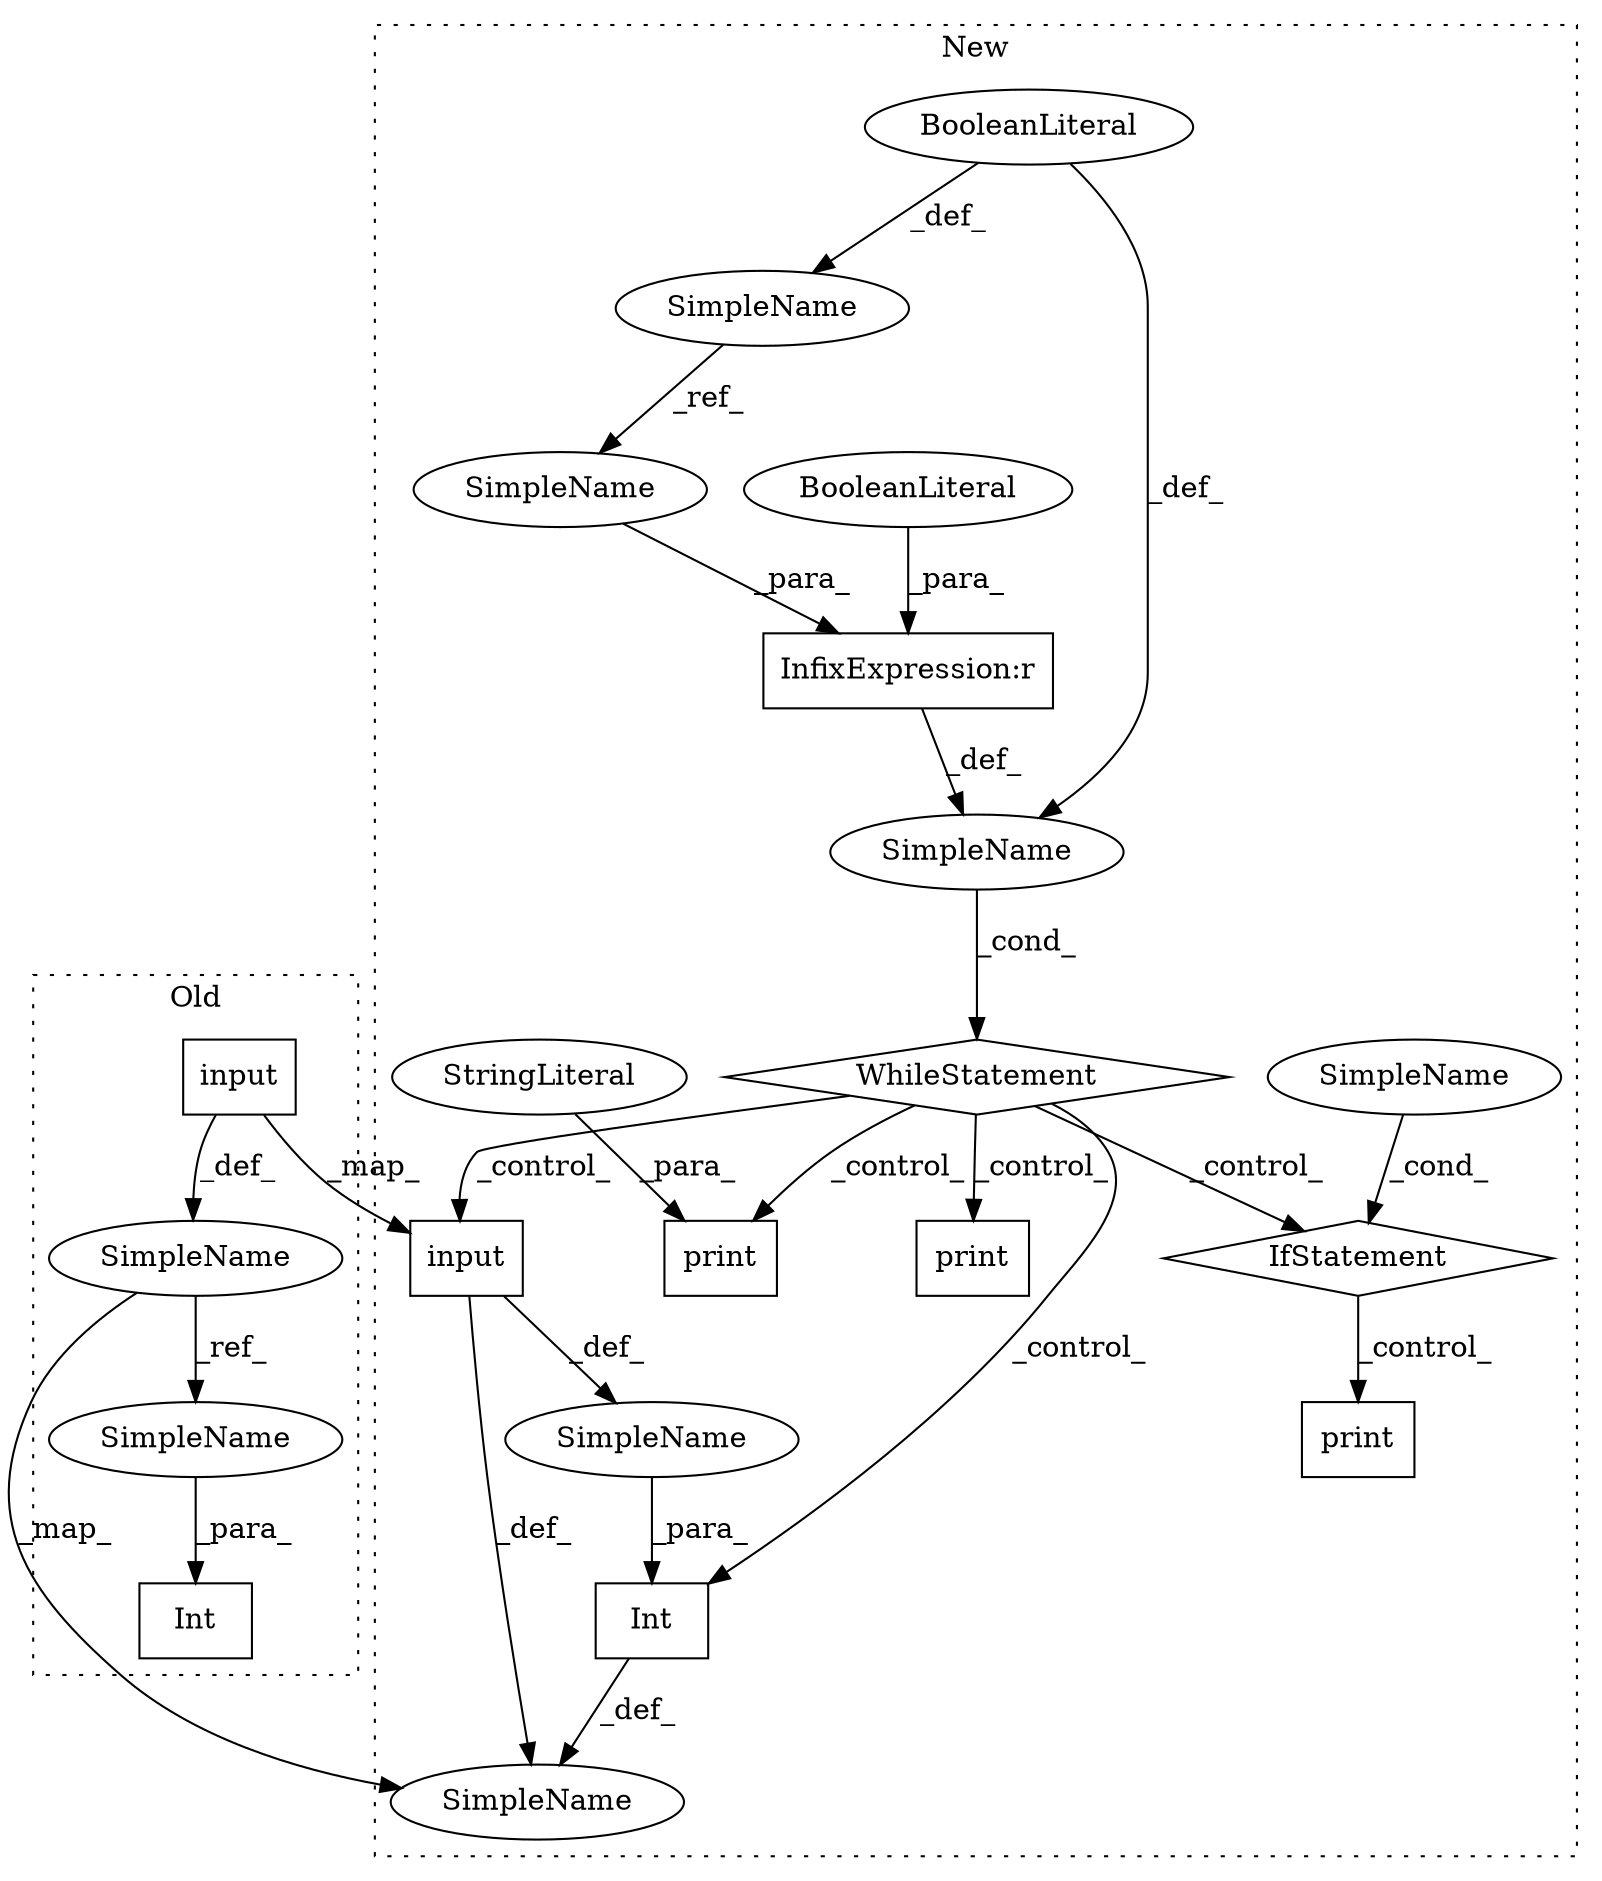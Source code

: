 digraph G {
subgraph cluster0 {
1 [label="input" a="32" s="224,251" l="6,1" shape="box"];
5 [label="Int" a="32" s="295,306" l="4,1" shape="box"];
8 [label="SimpleName" a="42" s="216" l="7" shape="ellipse"];
20 [label="SimpleName" a="42" s="299" l="7" shape="ellipse"];
label = "Old";
style="dotted";
}
subgraph cluster1 {
2 [label="input" a="32" s="325,352" l="6,1" shape="box"];
3 [label="SimpleName" a="42" s="" l="" shape="ellipse"];
4 [label="Int" a="32" s="321,353" l="4,1" shape="box"];
6 [label="WhileStatement" a="61" s="186,204" l="7,2" shape="diamond"];
7 [label="InfixExpression:r" a="27" s="195" l="4" shape="box"];
9 [label="SimpleName" a="42" s="313" l="7" shape="ellipse"];
10 [label="BooleanLiteral" a="9" s="199" l="4" shape="ellipse"];
11 [label="SimpleName" a="42" s="174" l="1" shape="ellipse"];
12 [label="BooleanLiteral" a="9" s="176" l="4" shape="ellipse"];
13 [label="SimpleName" a="42" s="" l="" shape="ellipse"];
14 [label="print" a="32" s="810" l="7" shape="box"];
15 [label="SimpleName" a="42" s="" l="" shape="ellipse"];
16 [label="print" a="32" s="420,470" l="6,1" shape="box"];
17 [label="StringLiteral" a="45" s="426" l="44" shape="ellipse"];
18 [label="print" a="32" s="479" l="7" shape="box"];
19 [label="IfStatement" a="25" s="708,720" l="4,2" shape="diamond"];
21 [label="SimpleName" a="42" s="194" l="1" shape="ellipse"];
label = "New";
style="dotted";
}
1 -> 8 [label="_def_"];
1 -> 2 [label="_map_"];
2 -> 3 [label="_def_"];
2 -> 9 [label="_def_"];
3 -> 4 [label="_para_"];
4 -> 9 [label="_def_"];
6 -> 4 [label="_control_"];
6 -> 16 [label="_control_"];
6 -> 18 [label="_control_"];
6 -> 2 [label="_control_"];
6 -> 19 [label="_control_"];
7 -> 13 [label="_def_"];
8 -> 20 [label="_ref_"];
8 -> 9 [label="_map_"];
10 -> 7 [label="_para_"];
11 -> 21 [label="_ref_"];
12 -> 11 [label="_def_"];
12 -> 13 [label="_def_"];
13 -> 6 [label="_cond_"];
15 -> 19 [label="_cond_"];
17 -> 16 [label="_para_"];
19 -> 14 [label="_control_"];
20 -> 5 [label="_para_"];
21 -> 7 [label="_para_"];
}